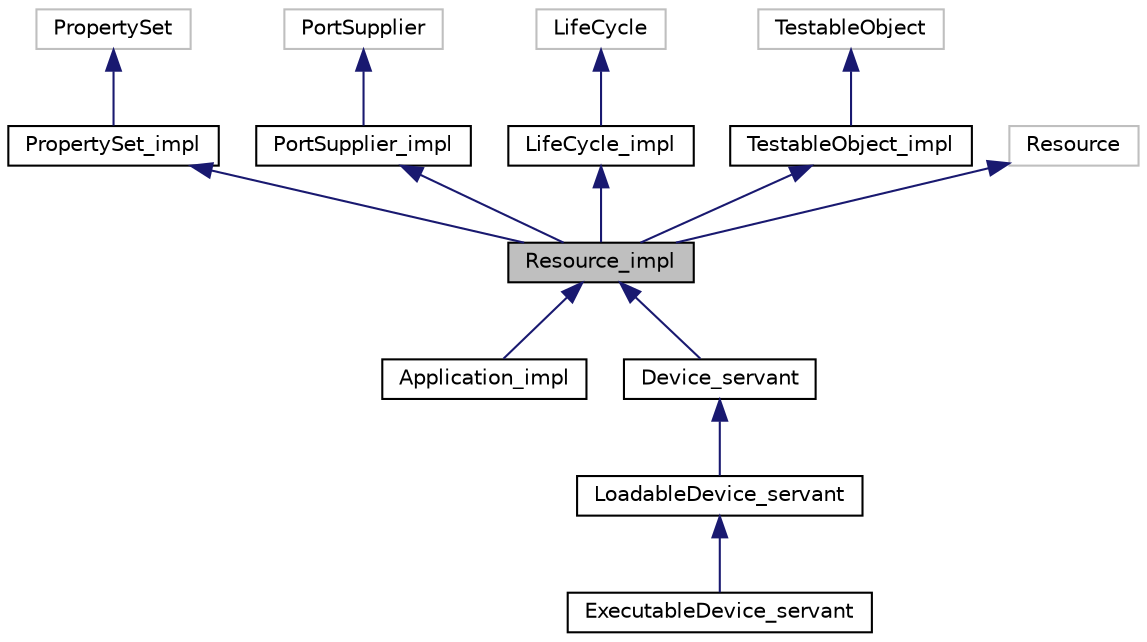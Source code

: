 digraph "Resource_impl"
{
 // INTERACTIVE_SVG=YES
  edge [fontname="Helvetica",fontsize="10",labelfontname="Helvetica",labelfontsize="10"];
  node [fontname="Helvetica",fontsize="10",shape=record];
  Node1 [label="Resource_impl",height=0.2,width=0.4,color="black", fillcolor="grey75", style="filled", fontcolor="black"];
  Node2 -> Node1 [dir="back",color="midnightblue",fontsize="10",style="solid",fontname="Helvetica"];
  Node2 [label="PropertySet_impl",height=0.2,width=0.4,color="black", fillcolor="white", style="filled",URL="$class_property_set__impl.html",tooltip="The PropertySet class defines configure and query operations to access component properties/attribute..."];
  Node3 -> Node2 [dir="back",color="midnightblue",fontsize="10",style="solid",fontname="Helvetica"];
  Node3 [label="PropertySet",height=0.2,width=0.4,color="grey75", fillcolor="white", style="filled"];
  Node4 -> Node1 [dir="back",color="midnightblue",fontsize="10",style="solid",fontname="Helvetica"];
  Node4 [label="PortSupplier_impl",height=0.2,width=0.4,color="black", fillcolor="white", style="filled",URL="$class_port_supplier__impl.html",tooltip="This interface provides the getPort operation for those components that provide ports. "];
  Node5 -> Node4 [dir="back",color="midnightblue",fontsize="10",style="solid",fontname="Helvetica"];
  Node5 [label="PortSupplier",height=0.2,width=0.4,color="grey75", fillcolor="white", style="filled"];
  Node6 -> Node1 [dir="back",color="midnightblue",fontsize="10",style="solid",fontname="Helvetica"];
  Node6 [label="LifeCycle_impl",height=0.2,width=0.4,color="black", fillcolor="white", style="filled",URL="$class_life_cycle__impl.html",tooltip="The LifeCycle interface defines the generic operations for initializing or releasing instantiated com..."];
  Node7 -> Node6 [dir="back",color="midnightblue",fontsize="10",style="solid",fontname="Helvetica"];
  Node7 [label="LifeCycle",height=0.2,width=0.4,color="grey75", fillcolor="white", style="filled"];
  Node8 -> Node1 [dir="back",color="midnightblue",fontsize="10",style="solid",fontname="Helvetica"];
  Node8 [label="TestableObject_impl",height=0.2,width=0.4,color="black", fillcolor="white", style="filled",URL="$class_testable_object__impl.html",tooltip="The testable object interface provides a means to perform stand alone testing of an SCA component..."];
  Node9 -> Node8 [dir="back",color="midnightblue",fontsize="10",style="solid",fontname="Helvetica"];
  Node9 [label="TestableObject",height=0.2,width=0.4,color="grey75", fillcolor="white", style="filled"];
  Node10 -> Node1 [dir="back",color="midnightblue",fontsize="10",style="solid",fontname="Helvetica"];
  Node10 [label="Resource",height=0.2,width=0.4,color="grey75", fillcolor="white", style="filled"];
  Node1 -> Node11 [dir="back",color="midnightblue",fontsize="10",style="solid",fontname="Helvetica"];
  Node11 [label="Application_impl",height=0.2,width=0.4,color="black", fillcolor="white", style="filled",URL="$class_application__impl.html",tooltip="The Application class provides the interface for the control, configuration, and status of an instant..."];
  Node1 -> Node12 [dir="back",color="midnightblue",fontsize="10",style="solid",fontname="Helvetica"];
  Node12 [label="Device_servant",height=0.2,width=0.4,color="black", fillcolor="white", style="filled",URL="$class_device__servant.html",tooltip="A device is a type of resource and has all the requirements associated with the Resource interface..."];
  Node12 -> Node13 [dir="back",color="midnightblue",fontsize="10",style="solid",fontname="Helvetica"];
  Node13 [label="LoadableDevice_servant",height=0.2,width=0.4,color="black", fillcolor="white", style="filled",URL="$class_loadable_device__servant.html",tooltip="This interface extends the Device interface by adding software loading and unloading behavior to a de..."];
  Node13 -> Node14 [dir="back",color="midnightblue",fontsize="10",style="solid",fontname="Helvetica"];
  Node14 [label="ExecutableDevice_servant",height=0.2,width=0.4,color="black", fillcolor="white", style="filled",URL="$class_executable_device__servant.html",tooltip="This interface extends the LoadableDevice interface by adding execute and terminate behavior to a dev..."];
}
